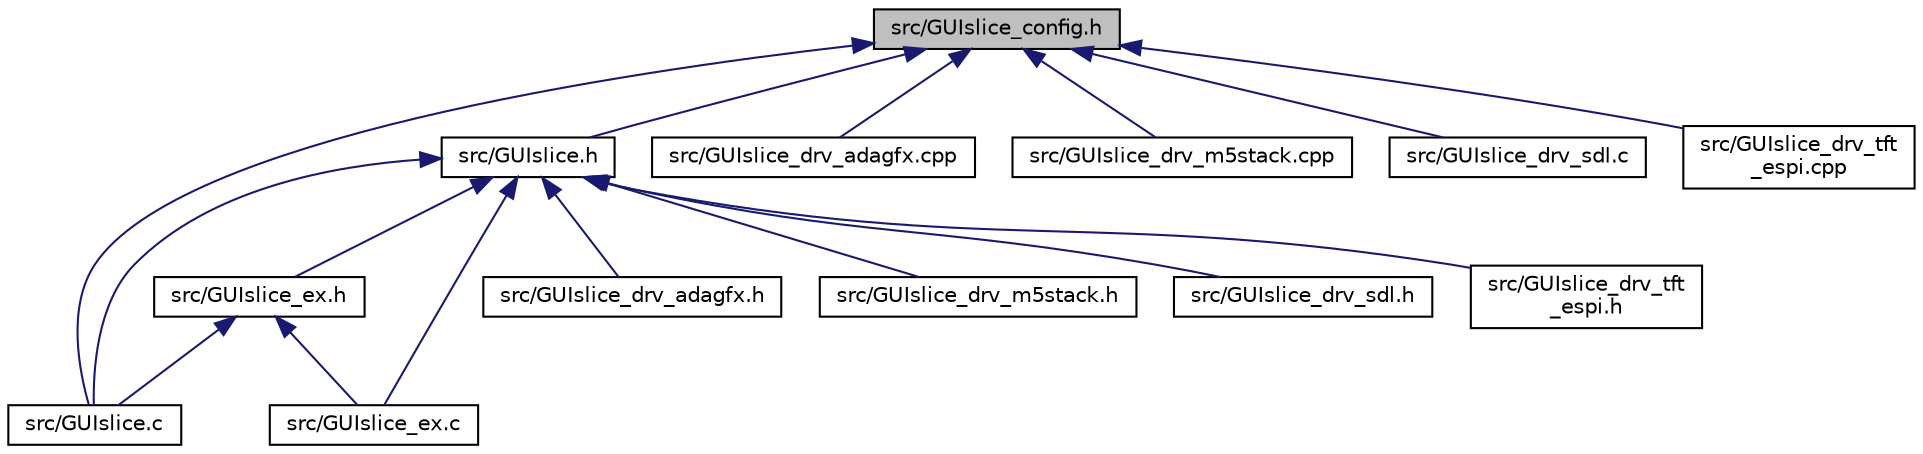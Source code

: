 digraph "src/GUIslice_config.h"
{
  edge [fontname="Helvetica",fontsize="10",labelfontname="Helvetica",labelfontsize="10"];
  node [fontname="Helvetica",fontsize="10",shape=record];
  Node1 [label="src/GUIslice_config.h",height=0.2,width=0.4,color="black", fillcolor="grey75", style="filled" fontcolor="black"];
  Node1 -> Node2 [dir="back",color="midnightblue",fontsize="10",style="solid",fontname="Helvetica"];
  Node2 [label="src/GUIslice.c",height=0.2,width=0.4,color="black", fillcolor="white", style="filled",URL="$GUIslice_8c.html"];
  Node1 -> Node3 [dir="back",color="midnightblue",fontsize="10",style="solid",fontname="Helvetica"];
  Node3 [label="src/GUIslice.h",height=0.2,width=0.4,color="black", fillcolor="white", style="filled",URL="$GUIslice_8h.html"];
  Node3 -> Node2 [dir="back",color="midnightblue",fontsize="10",style="solid",fontname="Helvetica"];
  Node3 -> Node4 [dir="back",color="midnightblue",fontsize="10",style="solid",fontname="Helvetica"];
  Node4 [label="src/GUIslice_ex.h",height=0.2,width=0.4,color="black", fillcolor="white", style="filled",URL="$GUIslice__ex_8h.html"];
  Node4 -> Node2 [dir="back",color="midnightblue",fontsize="10",style="solid",fontname="Helvetica"];
  Node4 -> Node5 [dir="back",color="midnightblue",fontsize="10",style="solid",fontname="Helvetica"];
  Node5 [label="src/GUIslice_ex.c",height=0.2,width=0.4,color="black", fillcolor="white", style="filled",URL="$GUIslice__ex_8c.html"];
  Node3 -> Node6 [dir="back",color="midnightblue",fontsize="10",style="solid",fontname="Helvetica"];
  Node6 [label="src/GUIslice_drv_adagfx.h",height=0.2,width=0.4,color="black", fillcolor="white", style="filled",URL="$GUIslice__drv__adagfx_8h.html"];
  Node3 -> Node7 [dir="back",color="midnightblue",fontsize="10",style="solid",fontname="Helvetica"];
  Node7 [label="src/GUIslice_drv_m5stack.h",height=0.2,width=0.4,color="black", fillcolor="white", style="filled",URL="$GUIslice__drv__m5stack_8h.html"];
  Node3 -> Node8 [dir="back",color="midnightblue",fontsize="10",style="solid",fontname="Helvetica"];
  Node8 [label="src/GUIslice_drv_sdl.h",height=0.2,width=0.4,color="black", fillcolor="white", style="filled",URL="$GUIslice__drv__sdl_8h.html"];
  Node3 -> Node9 [dir="back",color="midnightblue",fontsize="10",style="solid",fontname="Helvetica"];
  Node9 [label="src/GUIslice_drv_tft\l_espi.h",height=0.2,width=0.4,color="black", fillcolor="white", style="filled",URL="$GUIslice__drv__tft__espi_8h.html"];
  Node3 -> Node5 [dir="back",color="midnightblue",fontsize="10",style="solid",fontname="Helvetica"];
  Node1 -> Node10 [dir="back",color="midnightblue",fontsize="10",style="solid",fontname="Helvetica"];
  Node10 [label="src/GUIslice_drv_adagfx.cpp",height=0.2,width=0.4,color="black", fillcolor="white", style="filled",URL="$GUIslice__drv__adagfx_8cpp.html"];
  Node1 -> Node11 [dir="back",color="midnightblue",fontsize="10",style="solid",fontname="Helvetica"];
  Node11 [label="src/GUIslice_drv_m5stack.cpp",height=0.2,width=0.4,color="black", fillcolor="white", style="filled",URL="$GUIslice__drv__m5stack_8cpp.html"];
  Node1 -> Node12 [dir="back",color="midnightblue",fontsize="10",style="solid",fontname="Helvetica"];
  Node12 [label="src/GUIslice_drv_sdl.c",height=0.2,width=0.4,color="black", fillcolor="white", style="filled",URL="$GUIslice__drv__sdl_8c.html"];
  Node1 -> Node13 [dir="back",color="midnightblue",fontsize="10",style="solid",fontname="Helvetica"];
  Node13 [label="src/GUIslice_drv_tft\l_espi.cpp",height=0.2,width=0.4,color="black", fillcolor="white", style="filled",URL="$GUIslice__drv__tft__espi_8cpp.html"];
}

